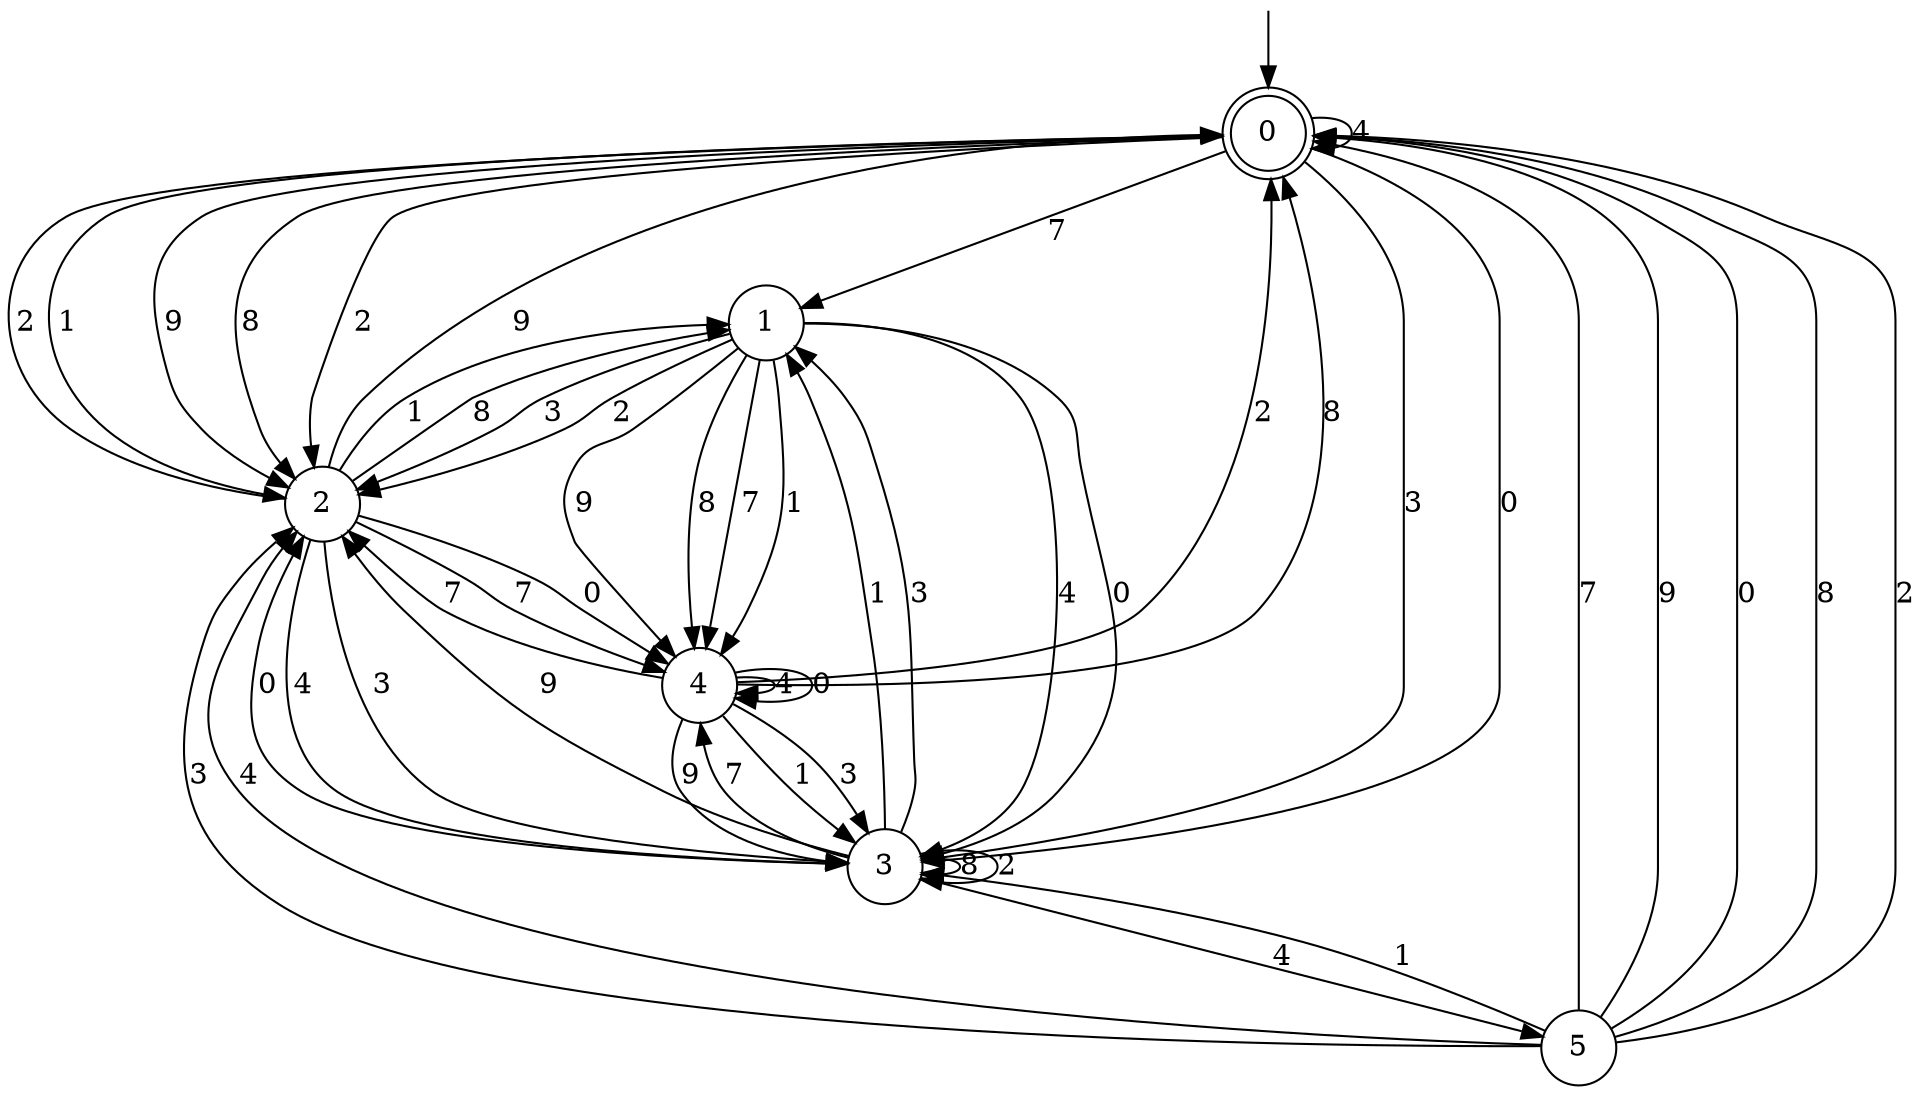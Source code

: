 digraph g {

	s0 [shape="doublecircle" label="0"];
	s1 [shape="circle" label="1"];
	s2 [shape="circle" label="2"];
	s3 [shape="circle" label="3"];
	s4 [shape="circle" label="4"];
	s5 [shape="circle" label="5"];
	s0 -> s1 [label="7"];
	s0 -> s2 [label="1"];
	s0 -> s0 [label="4"];
	s0 -> s3 [label="3"];
	s0 -> s2 [label="9"];
	s0 -> s3 [label="0"];
	s0 -> s2 [label="8"];
	s0 -> s2 [label="2"];
	s1 -> s4 [label="7"];
	s1 -> s4 [label="1"];
	s1 -> s3 [label="4"];
	s1 -> s2 [label="3"];
	s1 -> s4 [label="9"];
	s1 -> s3 [label="0"];
	s1 -> s4 [label="8"];
	s1 -> s2 [label="2"];
	s2 -> s4 [label="7"];
	s2 -> s1 [label="1"];
	s2 -> s3 [label="4"];
	s2 -> s3 [label="3"];
	s2 -> s0 [label="9"];
	s2 -> s4 [label="0"];
	s2 -> s1 [label="8"];
	s2 -> s0 [label="2"];
	s3 -> s4 [label="7"];
	s3 -> s1 [label="1"];
	s3 -> s5 [label="4"];
	s3 -> s1 [label="3"];
	s3 -> s2 [label="9"];
	s3 -> s2 [label="0"];
	s3 -> s3 [label="8"];
	s3 -> s3 [label="2"];
	s4 -> s2 [label="7"];
	s4 -> s3 [label="1"];
	s4 -> s4 [label="4"];
	s4 -> s3 [label="3"];
	s4 -> s3 [label="9"];
	s4 -> s4 [label="0"];
	s4 -> s0 [label="8"];
	s4 -> s0 [label="2"];
	s5 -> s0 [label="7"];
	s5 -> s3 [label="1"];
	s5 -> s2 [label="4"];
	s5 -> s2 [label="3"];
	s5 -> s0 [label="9"];
	s5 -> s0 [label="0"];
	s5 -> s0 [label="8"];
	s5 -> s0 [label="2"];

__start0 [label="" shape="none" width="0" height="0"];
__start0 -> s0;

}
